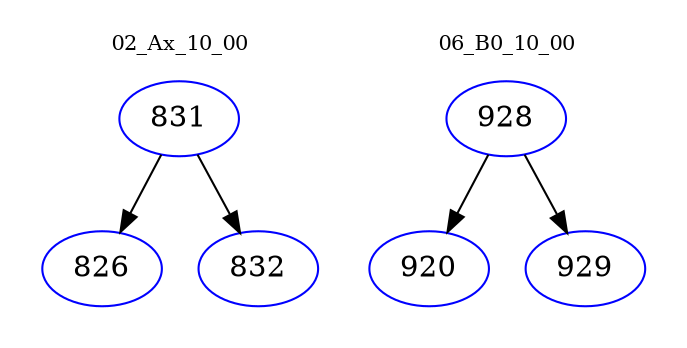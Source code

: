 digraph{
subgraph cluster_0 {
color = white
label = "02_Ax_10_00";
fontsize=10;
T0_831 [label="831", color="blue"]
T0_831 -> T0_826 [color="black"]
T0_826 [label="826", color="blue"]
T0_831 -> T0_832 [color="black"]
T0_832 [label="832", color="blue"]
}
subgraph cluster_1 {
color = white
label = "06_B0_10_00";
fontsize=10;
T1_928 [label="928", color="blue"]
T1_928 -> T1_920 [color="black"]
T1_920 [label="920", color="blue"]
T1_928 -> T1_929 [color="black"]
T1_929 [label="929", color="blue"]
}
}
